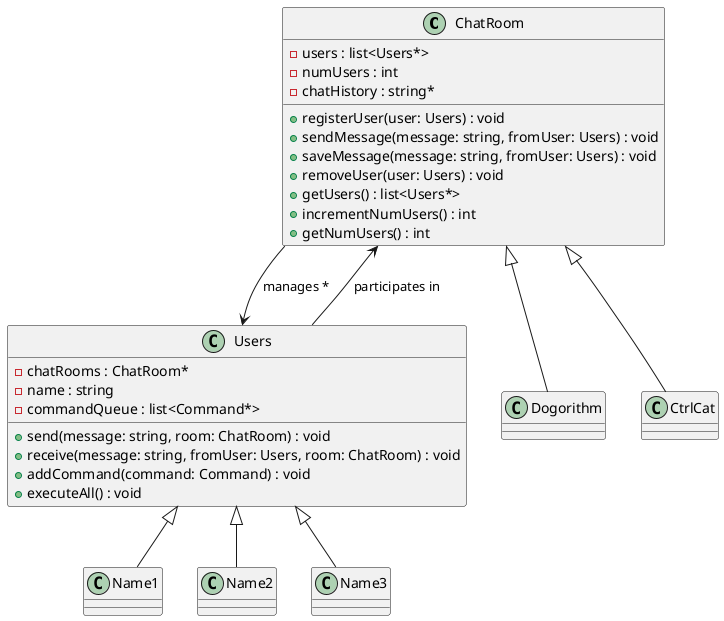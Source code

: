 @startuml inline_umlgraph_2.eps
class ChatRoom {
  +registerUser(user: Users) : void
  +sendMessage(message: string, fromUser: Users) : void
  +saveMessage(message: string, fromUser: Users) : void
  +removeUser(user: Users) : void
  +getUsers() : list<Users*>
  +incrementNumUsers() : int
  +getNumUsers() : int
  -users : list<Users*>
  -numUsers : int
  -chatHistory : string*
}

class Users {
  +send(message: string, room: ChatRoom) : void
  +receive(message: string, fromUser: Users, room: ChatRoom) : void
  +addCommand(command: Command) : void
  +executeAll() : void
  -chatRooms : ChatRoom*
  -name : string
  -commandQueue : list<Command*>
}

class Dogorithm
class CtrlCat
class Name1
class Name2
class Name3

ChatRoom <|-- Dogorithm
ChatRoom <|-- CtrlCat
Users <|-- Name1
Users <|-- Name2
Users <|-- Name3
Users --> ChatRoom : "participates in"
ChatRoom --> Users : "manages *"
@enduml
